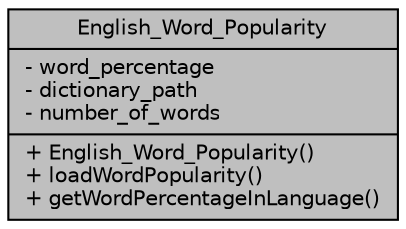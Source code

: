 digraph "English_Word_Popularity"
{
 // LATEX_PDF_SIZE
  edge [fontname="Helvetica",fontsize="10",labelfontname="Helvetica",labelfontsize="10"];
  node [fontname="Helvetica",fontsize="10",shape=record];
  Node1 [label="{English_Word_Popularity\n|- word_percentage\l- dictionary_path\l- number_of_words\l|+ English_Word_Popularity()\l+ loadWordPopularity()\l+ getWordPercentageInLanguage()\l}",height=0.2,width=0.4,color="black", fillcolor="grey75", style="filled", fontcolor="black",tooltip="Declaration of methos used for language-based word rating."];
}
